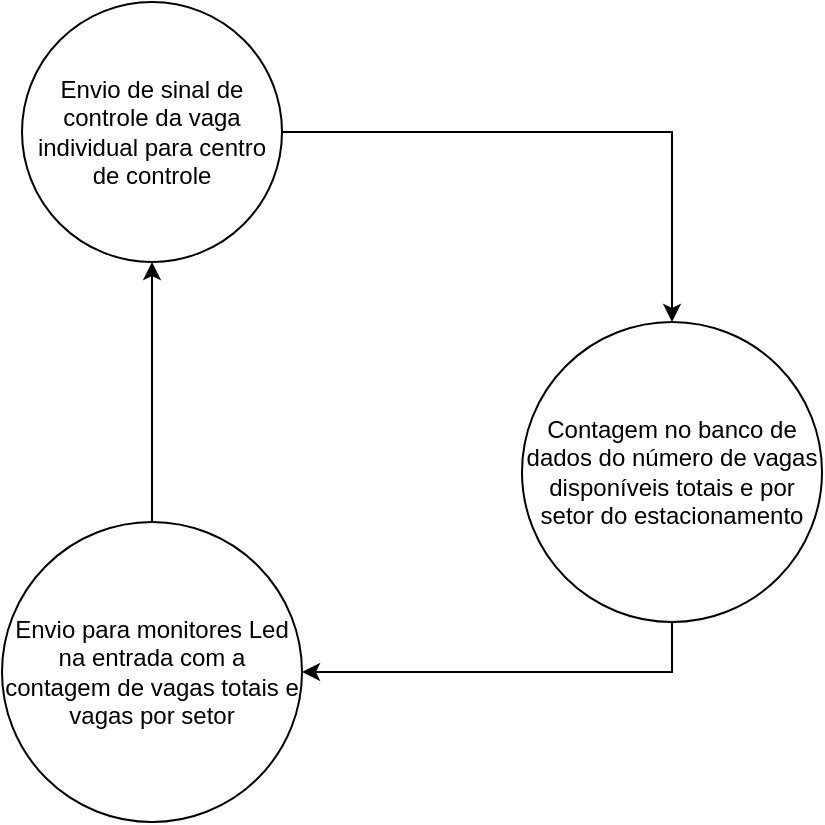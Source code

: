 <mxfile version="24.2.1" type="github">
  <diagram id="C5RBs43oDa-KdzZeNtuy" name="Page-1">
    <mxGraphModel dx="832" dy="447" grid="1" gridSize="10" guides="1" tooltips="1" connect="1" arrows="1" fold="1" page="1" pageScale="1" pageWidth="827" pageHeight="1169" math="0" shadow="0">
      <root>
        <mxCell id="WIyWlLk6GJQsqaUBKTNV-0" />
        <mxCell id="WIyWlLk6GJQsqaUBKTNV-1" parent="WIyWlLk6GJQsqaUBKTNV-0" />
        <mxCell id="ra1DQpMgIzskxE9z0mDE-7" style="edgeStyle=orthogonalEdgeStyle;rounded=0;orthogonalLoop=1;jettySize=auto;html=1;exitX=1;exitY=0.5;exitDx=0;exitDy=0;entryX=0.5;entryY=0;entryDx=0;entryDy=0;" edge="1" parent="WIyWlLk6GJQsqaUBKTNV-1" source="ra1DQpMgIzskxE9z0mDE-0" target="ra1DQpMgIzskxE9z0mDE-3">
          <mxGeometry relative="1" as="geometry">
            <mxPoint x="580" y="325" as="targetPoint" />
          </mxGeometry>
        </mxCell>
        <mxCell id="ra1DQpMgIzskxE9z0mDE-0" value="Envio de sinal de controle da vaga individual para centro de controle" style="ellipse;whiteSpace=wrap;html=1;" vertex="1" parent="WIyWlLk6GJQsqaUBKTNV-1">
          <mxGeometry x="250" y="260" width="130" height="130" as="geometry" />
        </mxCell>
        <mxCell id="ra1DQpMgIzskxE9z0mDE-2" style="edgeStyle=orthogonalEdgeStyle;rounded=0;orthogonalLoop=1;jettySize=auto;html=1;exitX=0.5;exitY=1;exitDx=0;exitDy=0;" edge="1" parent="WIyWlLk6GJQsqaUBKTNV-1" source="ra1DQpMgIzskxE9z0mDE-0" target="ra1DQpMgIzskxE9z0mDE-0">
          <mxGeometry relative="1" as="geometry" />
        </mxCell>
        <mxCell id="ra1DQpMgIzskxE9z0mDE-8" style="edgeStyle=orthogonalEdgeStyle;rounded=0;orthogonalLoop=1;jettySize=auto;html=1;exitX=0.5;exitY=1;exitDx=0;exitDy=0;entryX=1;entryY=0.5;entryDx=0;entryDy=0;" edge="1" parent="WIyWlLk6GJQsqaUBKTNV-1" source="ra1DQpMgIzskxE9z0mDE-3" target="ra1DQpMgIzskxE9z0mDE-5">
          <mxGeometry relative="1" as="geometry" />
        </mxCell>
        <mxCell id="ra1DQpMgIzskxE9z0mDE-3" value="&lt;font style=&quot;font-size: 12px;&quot;&gt;Contagem no banco de dados do número de vagas disponíveis totais e por setor do estacionamento&lt;/font&gt;" style="ellipse;whiteSpace=wrap;html=1;fontSize=11;strokeWidth=1;" vertex="1" parent="WIyWlLk6GJQsqaUBKTNV-1">
          <mxGeometry x="500" y="420" width="150" height="150" as="geometry" />
        </mxCell>
        <mxCell id="ra1DQpMgIzskxE9z0mDE-9" style="edgeStyle=orthogonalEdgeStyle;rounded=0;orthogonalLoop=1;jettySize=auto;html=1;exitX=0.5;exitY=0;exitDx=0;exitDy=0;entryX=0.5;entryY=1;entryDx=0;entryDy=0;" edge="1" parent="WIyWlLk6GJQsqaUBKTNV-1" source="ra1DQpMgIzskxE9z0mDE-5" target="ra1DQpMgIzskxE9z0mDE-0">
          <mxGeometry relative="1" as="geometry" />
        </mxCell>
        <mxCell id="ra1DQpMgIzskxE9z0mDE-5" value="Envio para monitores Led na entrada com a contagem de vagas totais e vagas por setor" style="ellipse;whiteSpace=wrap;html=1;aspect=fixed;" vertex="1" parent="WIyWlLk6GJQsqaUBKTNV-1">
          <mxGeometry x="240" y="520" width="150" height="150" as="geometry" />
        </mxCell>
      </root>
    </mxGraphModel>
  </diagram>
</mxfile>
